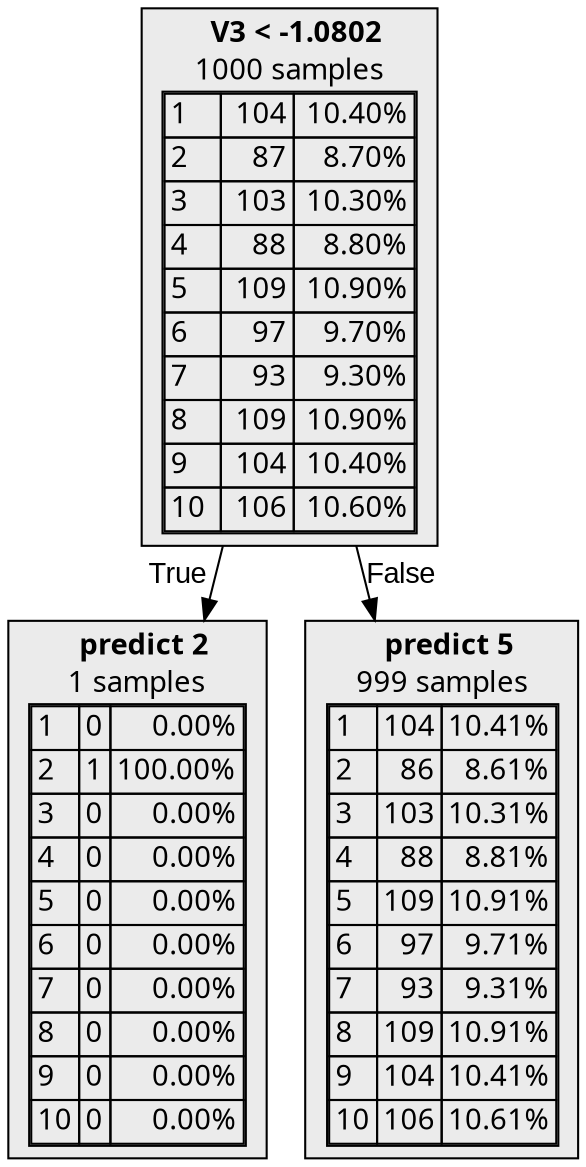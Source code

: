digraph {
    1 [label=<  <TABLE BORDER="0" CELLPADDING="0">
      <TR>
    <TD>
      <B>V3 &lt; -1.0802</B>
    </TD>
  </TR>

    <TR>
      <TD>1000 samples</TD>
    </TR>
    <TR>
  <TD>
    <TABLE CELLSPACING="0">
      
        <TR >
    <TD ALIGN="LEFT">1</TD>
    <TD ALIGN="RIGHT">104</TD>
    <TD ALIGN="RIGHT">10.40%</TD>
  </TR>
  <TR >
    <TD ALIGN="LEFT">2</TD>
    <TD ALIGN="RIGHT">87</TD>
    <TD ALIGN="RIGHT">8.70%</TD>
  </TR>
  <TR >
    <TD ALIGN="LEFT">3</TD>
    <TD ALIGN="RIGHT">103</TD>
    <TD ALIGN="RIGHT">10.30%</TD>
  </TR>
  <TR >
    <TD ALIGN="LEFT">4</TD>
    <TD ALIGN="RIGHT">88</TD>
    <TD ALIGN="RIGHT">8.80%</TD>
  </TR>
  <TR class="highlighted">
    <TD ALIGN="LEFT">5</TD>
    <TD ALIGN="RIGHT">109</TD>
    <TD ALIGN="RIGHT">10.90%</TD>
  </TR>
  <TR >
    <TD ALIGN="LEFT">6</TD>
    <TD ALIGN="RIGHT">97</TD>
    <TD ALIGN="RIGHT">9.70%</TD>
  </TR>
  <TR >
    <TD ALIGN="LEFT">7</TD>
    <TD ALIGN="RIGHT">93</TD>
    <TD ALIGN="RIGHT">9.30%</TD>
  </TR>
  <TR >
    <TD ALIGN="LEFT">8</TD>
    <TD ALIGN="RIGHT">109</TD>
    <TD ALIGN="RIGHT">10.90%</TD>
  </TR>
  <TR >
    <TD ALIGN="LEFT">9</TD>
    <TD ALIGN="RIGHT">104</TD>
    <TD ALIGN="RIGHT">10.40%</TD>
  </TR>
  <TR >
    <TD ALIGN="LEFT">10</TD>
    <TD ALIGN="RIGHT">106</TD>
    <TD ALIGN="RIGHT">10.60%</TD>
  </TR>

    </TABLE>
  </TD>
</TR>

  </TABLE>
>,fillcolor="#EBEBEB",shape=box,fontname="bold arial",style="filled"];
    1 -> 2 [labeldistance=2.5, labelangle=45, headlabel="True",fontname="arial"];
    1 -> 3 [labeldistance=2.5, labelangle=-45, headlabel="False",fontname="arial"];
    2 [label=<  <TABLE BORDER="0" CELLPADDING="0">
      <TR>
    <TD>
      <B>predict 2</B>
    </TD>
  </TR>

    <TR>
      <TD>1 samples</TD>
    </TR>
    <TR>
  <TD>
    <TABLE CELLSPACING="0">
      
        <TR >
    <TD ALIGN="LEFT">1</TD>
    <TD ALIGN="RIGHT">0</TD>
    <TD ALIGN="RIGHT">0.00%</TD>
  </TR>
  <TR class="highlighted">
    <TD ALIGN="LEFT">2</TD>
    <TD ALIGN="RIGHT">1</TD>
    <TD ALIGN="RIGHT">100.00%</TD>
  </TR>
  <TR >
    <TD ALIGN="LEFT">3</TD>
    <TD ALIGN="RIGHT">0</TD>
    <TD ALIGN="RIGHT">0.00%</TD>
  </TR>
  <TR >
    <TD ALIGN="LEFT">4</TD>
    <TD ALIGN="RIGHT">0</TD>
    <TD ALIGN="RIGHT">0.00%</TD>
  </TR>
  <TR >
    <TD ALIGN="LEFT">5</TD>
    <TD ALIGN="RIGHT">0</TD>
    <TD ALIGN="RIGHT">0.00%</TD>
  </TR>
  <TR >
    <TD ALIGN="LEFT">6</TD>
    <TD ALIGN="RIGHT">0</TD>
    <TD ALIGN="RIGHT">0.00%</TD>
  </TR>
  <TR >
    <TD ALIGN="LEFT">7</TD>
    <TD ALIGN="RIGHT">0</TD>
    <TD ALIGN="RIGHT">0.00%</TD>
  </TR>
  <TR >
    <TD ALIGN="LEFT">8</TD>
    <TD ALIGN="RIGHT">0</TD>
    <TD ALIGN="RIGHT">0.00%</TD>
  </TR>
  <TR >
    <TD ALIGN="LEFT">9</TD>
    <TD ALIGN="RIGHT">0</TD>
    <TD ALIGN="RIGHT">0.00%</TD>
  </TR>
  <TR >
    <TD ALIGN="LEFT">10</TD>
    <TD ALIGN="RIGHT">0</TD>
    <TD ALIGN="RIGHT">0.00%</TD>
  </TR>

    </TABLE>
  </TD>
</TR>

  </TABLE>
>,fillcolor="#EBEBEB",shape=box,fontname="bold arial",style="filled",color=black];
    3 [label=<  <TABLE BORDER="0" CELLPADDING="0">
      <TR>
    <TD>
      <B>predict 5</B>
    </TD>
  </TR>

    <TR>
      <TD>999 samples</TD>
    </TR>
    <TR>
  <TD>
    <TABLE CELLSPACING="0">
      
        <TR >
    <TD ALIGN="LEFT">1</TD>
    <TD ALIGN="RIGHT">104</TD>
    <TD ALIGN="RIGHT">10.41%</TD>
  </TR>
  <TR >
    <TD ALIGN="LEFT">2</TD>
    <TD ALIGN="RIGHT">86</TD>
    <TD ALIGN="RIGHT">8.61%</TD>
  </TR>
  <TR >
    <TD ALIGN="LEFT">3</TD>
    <TD ALIGN="RIGHT">103</TD>
    <TD ALIGN="RIGHT">10.31%</TD>
  </TR>
  <TR >
    <TD ALIGN="LEFT">4</TD>
    <TD ALIGN="RIGHT">88</TD>
    <TD ALIGN="RIGHT">8.81%</TD>
  </TR>
  <TR class="highlighted">
    <TD ALIGN="LEFT">5</TD>
    <TD ALIGN="RIGHT">109</TD>
    <TD ALIGN="RIGHT">10.91%</TD>
  </TR>
  <TR >
    <TD ALIGN="LEFT">6</TD>
    <TD ALIGN="RIGHT">97</TD>
    <TD ALIGN="RIGHT">9.71%</TD>
  </TR>
  <TR >
    <TD ALIGN="LEFT">7</TD>
    <TD ALIGN="RIGHT">93</TD>
    <TD ALIGN="RIGHT">9.31%</TD>
  </TR>
  <TR >
    <TD ALIGN="LEFT">8</TD>
    <TD ALIGN="RIGHT">109</TD>
    <TD ALIGN="RIGHT">10.91%</TD>
  </TR>
  <TR >
    <TD ALIGN="LEFT">9</TD>
    <TD ALIGN="RIGHT">104</TD>
    <TD ALIGN="RIGHT">10.41%</TD>
  </TR>
  <TR >
    <TD ALIGN="LEFT">10</TD>
    <TD ALIGN="RIGHT">106</TD>
    <TD ALIGN="RIGHT">10.61%</TD>
  </TR>

    </TABLE>
  </TD>
</TR>

  </TABLE>
>,fillcolor="#EBEBEB",shape=box,fontname="bold arial",style="filled",color=black];
}
